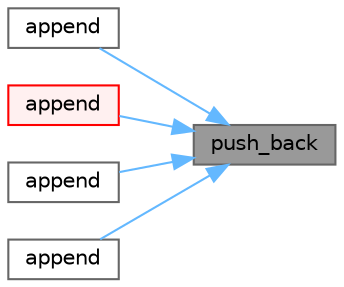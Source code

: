 digraph "push_back"
{
 // LATEX_PDF_SIZE
  bgcolor="transparent";
  edge [fontname=Helvetica,fontsize=10,labelfontname=Helvetica,labelfontsize=10];
  node [fontname=Helvetica,fontsize=10,shape=box,height=0.2,width=0.4];
  rankdir="RL";
  Node1 [id="Node000001",label="push_back",height=0.2,width=0.4,color="gray40", fillcolor="grey60", style="filled", fontcolor="black",tooltip=" "];
  Node1 -> Node2 [id="edge1_Node000001_Node000002",dir="back",color="steelblue1",style="solid",tooltip=" "];
  Node2 [id="Node000002",label="append",height=0.2,width=0.4,color="grey40", fillcolor="white", style="filled",URL="$classFoam_1_1List.html#a470ee55e658ffd44f65536276b6bdd9d",tooltip=" "];
  Node1 -> Node3 [id="edge2_Node000001_Node000003",dir="back",color="steelblue1",style="solid",tooltip=" "];
  Node3 [id="Node000003",label="append",height=0.2,width=0.4,color="red", fillcolor="#FFF0F0", style="filled",URL="$classFoam_1_1List.html#a60154ba249e76de3c6733f629b579898",tooltip=" "];
  Node1 -> Node62 [id="edge3_Node000001_Node000062",dir="back",color="steelblue1",style="solid",tooltip=" "];
  Node62 [id="Node000062",label="append",height=0.2,width=0.4,color="grey40", fillcolor="white", style="filled",URL="$classFoam_1_1List.html#ae55b7e8ba87bce81aaf2cbc816794b32",tooltip=" "];
  Node1 -> Node63 [id="edge4_Node000001_Node000063",dir="back",color="steelblue1",style="solid",tooltip=" "];
  Node63 [id="Node000063",label="append",height=0.2,width=0.4,color="grey40", fillcolor="white", style="filled",URL="$classFoam_1_1List.html#a846e26fe06e92168847d6937e1f171cf",tooltip=" "];
}
